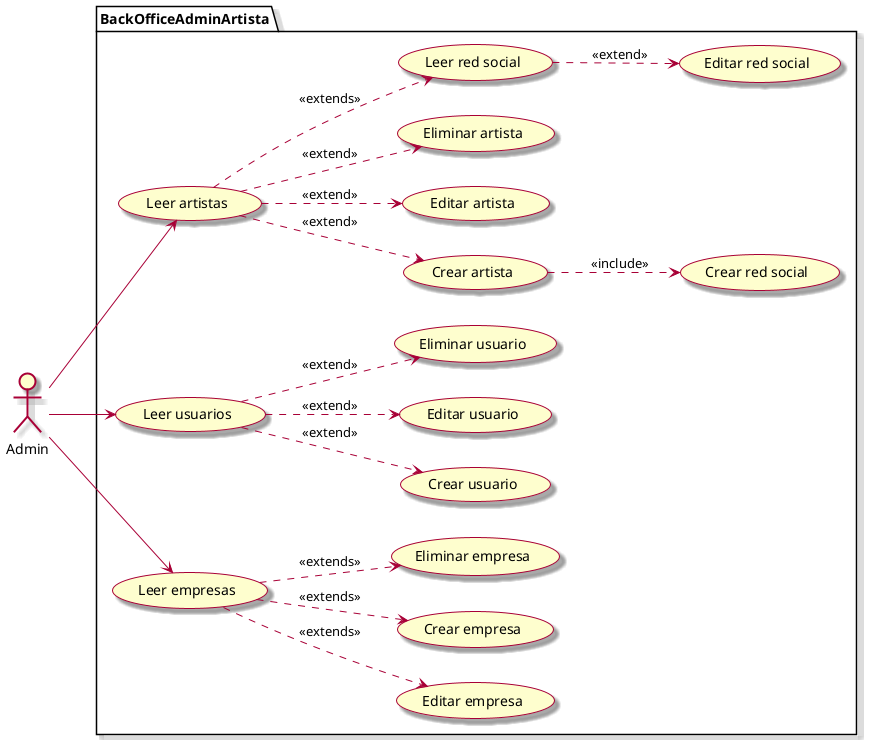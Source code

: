 @startuml CasosDeUsoAdmin

skin rose
left to right direction
:Admin: as A

package BackOfficeAdminArtista {

    (Leer artistas) .-> (Crear artista): <<extend>>
    (Leer artistas) .-> (Editar artista): <<extend>>
    (Leer artistas) .-> (Eliminar artista): <<extend>>
    (Leer artistas) .-> (Leer red social): <<extends>>

    (Leer usuarios) .-> (Crear usuario): <<extend>>
    (Leer usuarios) .-> (Editar usuario): <<extend>>
    (Leer usuarios) .-> (Eliminar usuario): <<extend>>

    (Leer red social) .-> (Editar red social): <<extend>>

    (Crear artista) .-> (Crear red social): <<include>>

    (Leer empresas) .-> (Editar empresa): <<extends>>
    (Leer empresas) .-> (Crear empresa): <<extends>>
    (Leer empresas) .-> (Eliminar empresa): <<extends>>
}


A --> (Leer artistas)
A --> (Leer empresas)
A --> (Leer usuarios)


@enduml